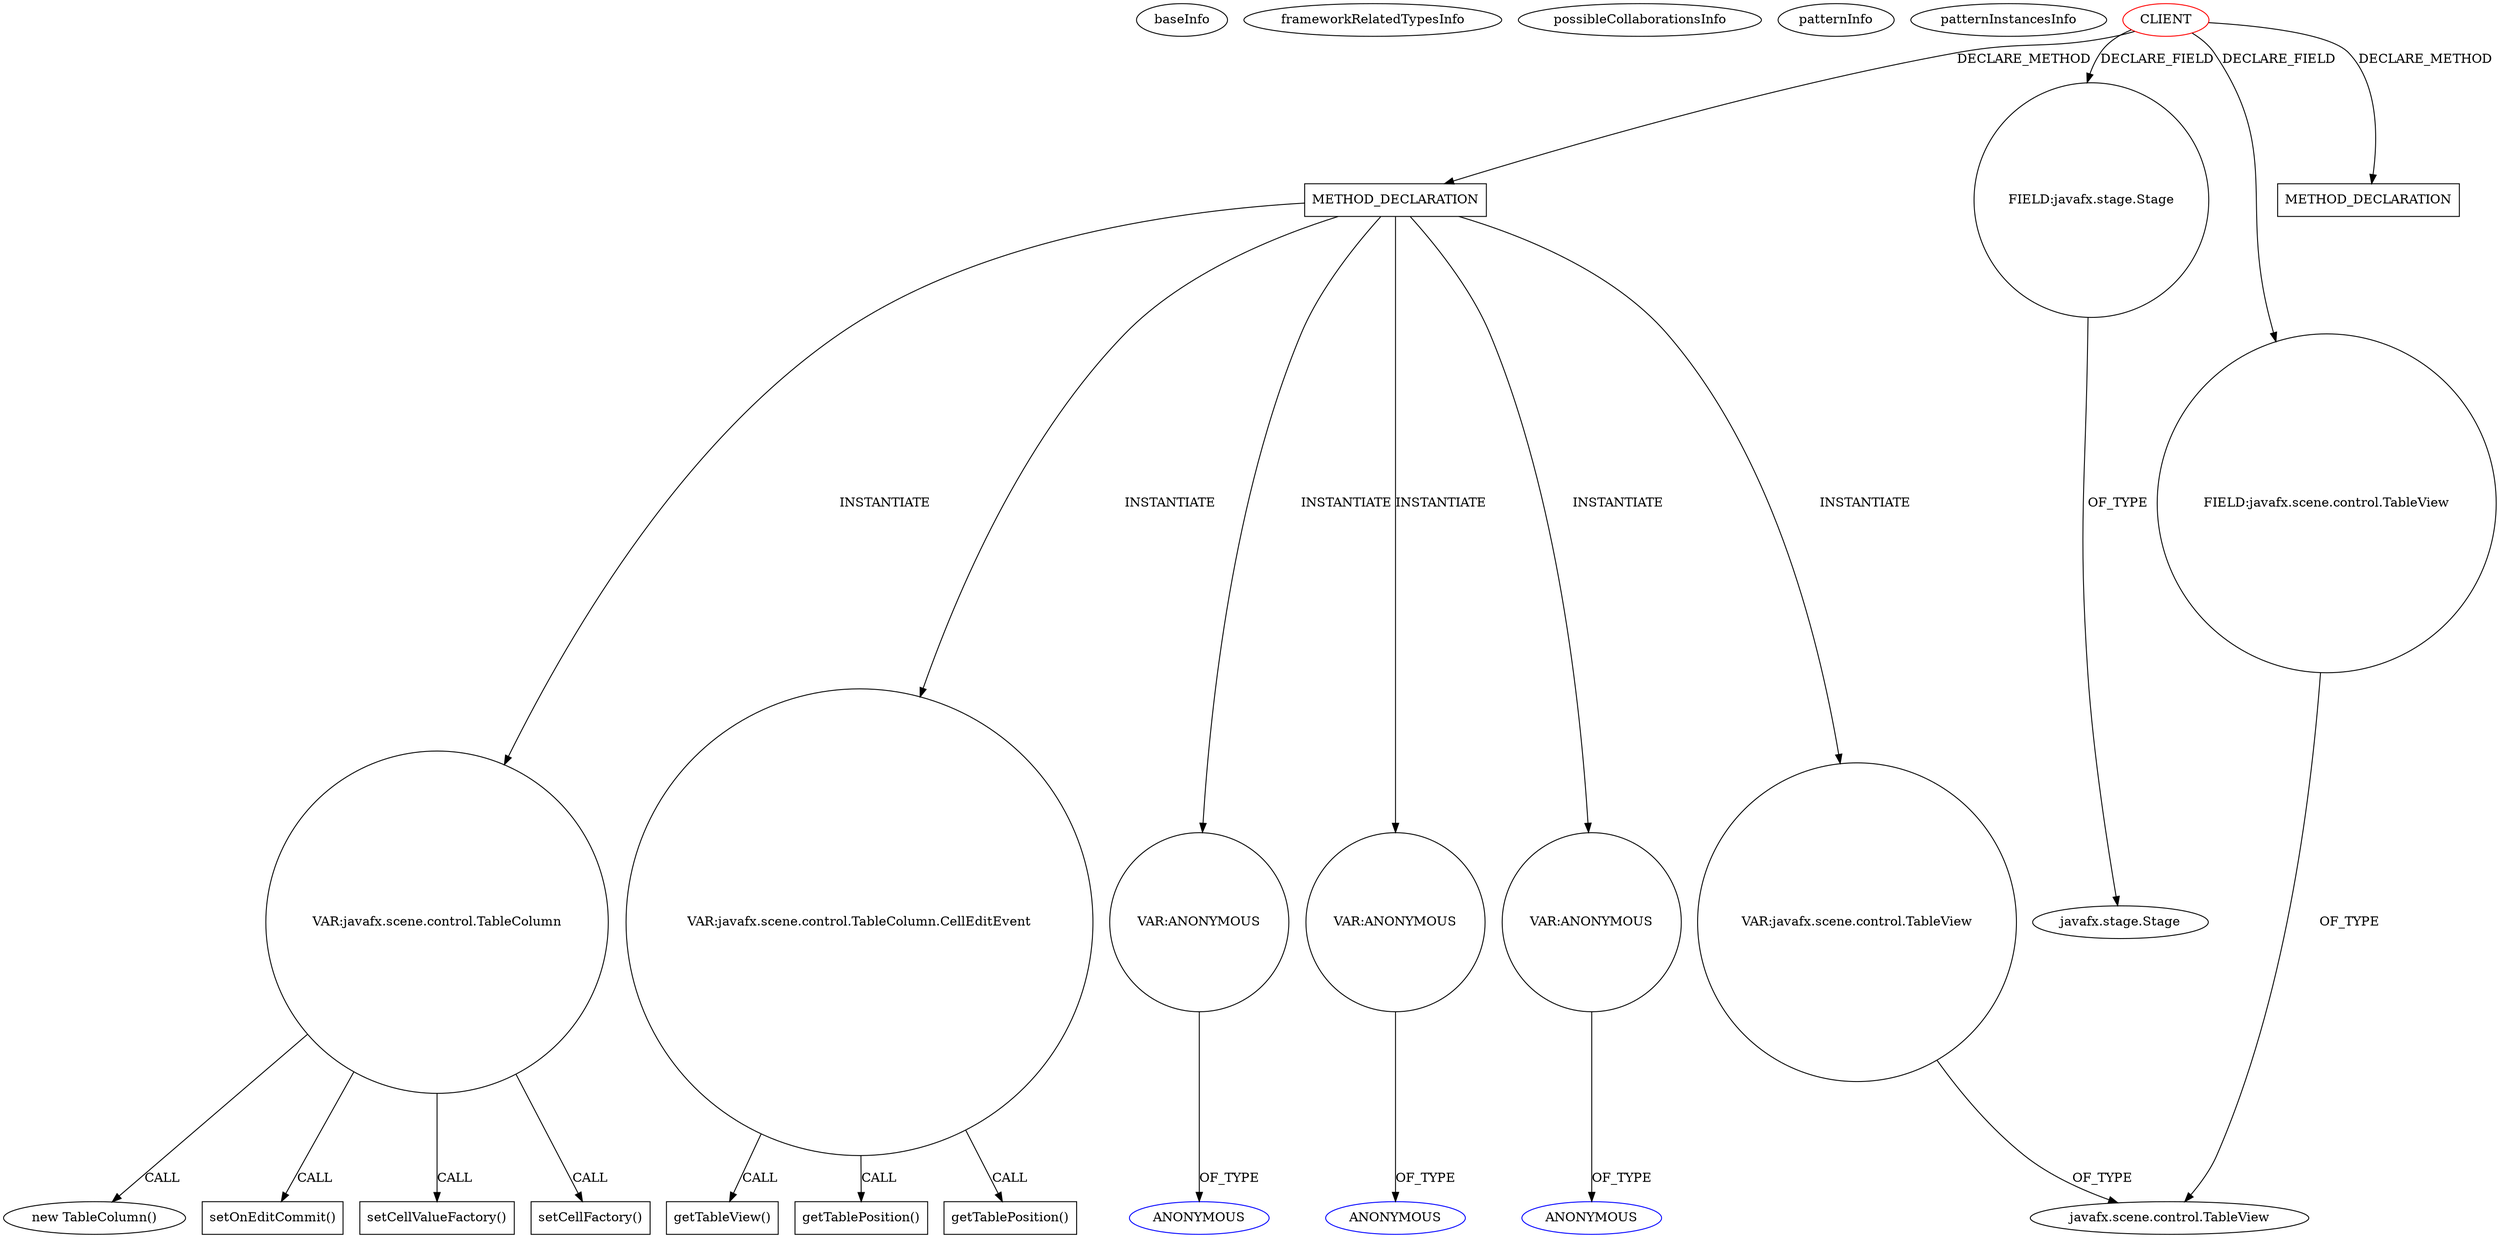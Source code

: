 digraph {
baseInfo[graphId=824,category="pattern",isAnonymous=false,possibleRelation=false]
frameworkRelatedTypesInfo[]
possibleCollaborationsInfo[]
patternInfo[frequency=2.0,patternRootClient=0]
patternInstancesInfo[0="svadlamudi-GaussJordanElimination~/svadlamudi-GaussJordanElimination/GaussJordanElimination-master/src/gauss/jordan/elimination/MatrixInterface.java~MatrixInterface~4379",1="bianconejo-CEFX~/bianconejo-CEFX/CEFX-master/src/cefx/CEPrincipalController.java~CEPrincipalController~2114"]
925[label="new TableColumn()",vertexType="CONSTRUCTOR_CALL",isFrameworkType=false]
926[label="VAR:javafx.scene.control.TableColumn",vertexType="VARIABLE_EXPRESION",isFrameworkType=false,shape=circle]
940[label="setOnEditCommit()",vertexType="INSIDE_CALL",isFrameworkType=false,shape=box]
929[label="setCellValueFactory()",vertexType="INSIDE_CALL",isFrameworkType=false,shape=box]
702[label="METHOD_DECLARATION",vertexType="CLIENT_METHOD_DECLARATION",isFrameworkType=false,shape=box]
0[label="CLIENT",vertexType="ROOT_CLIENT_CLASS_DECLARATION",isFrameworkType=false,color=red]
41[label="FIELD:javafx.stage.Stage",vertexType="FIELD_DECLARATION",isFrameworkType=false,shape=circle]
845[label="VAR:javafx.scene.control.TableColumn.CellEditEvent",vertexType="VARIABLE_EXPRESION",isFrameworkType=false,shape=circle]
983[label="getTableView()",vertexType="INSIDE_CALL",isFrameworkType=false,shape=box]
954[label="getTablePosition()",vertexType="INSIDE_CALL",isFrameworkType=false,shape=box]
852[label="getTablePosition()",vertexType="INSIDE_CALL",isFrameworkType=false,shape=box]
790[label="VAR:ANONYMOUS",vertexType="VARIABLE_EXPRESION",isFrameworkType=false,shape=circle]
758[label="VAR:ANONYMOUS",vertexType="VARIABLE_EXPRESION",isFrameworkType=false,shape=circle]
42[label="javafx.stage.Stage",vertexType="FRAMEWORK_CLASS_TYPE",isFrameworkType=false]
47[label="FIELD:javafx.scene.control.TableView",vertexType="FIELD_DECLARATION",isFrameworkType=false,shape=circle]
382[label="METHOD_DECLARATION",vertexType="CLIENT_METHOD_DECLARATION",isFrameworkType=false,shape=box]
806[label="VAR:ANONYMOUS",vertexType="VARIABLE_EXPRESION",isFrameworkType=false,shape=circle]
759[label="ANONYMOUS",vertexType="REFERENCE_ANONYMOUS_DECLARATION",isFrameworkType=false,color=blue]
791[label="ANONYMOUS",vertexType="REFERENCE_ANONYMOUS_DECLARATION",isFrameworkType=false,color=blue]
807[label="ANONYMOUS",vertexType="REFERENCE_ANONYMOUS_DECLARATION",isFrameworkType=false,color=blue]
44[label="javafx.scene.control.TableView",vertexType="FRAMEWORK_CLASS_TYPE",isFrameworkType=false]
934[label="setCellFactory()",vertexType="INSIDE_CALL",isFrameworkType=false,shape=box]
842[label="VAR:javafx.scene.control.TableView",vertexType="VARIABLE_EXPRESION",isFrameworkType=false,shape=circle]
926->925[label="CALL"]
0->47[label="DECLARE_FIELD"]
926->940[label="CALL"]
702->758[label="INSTANTIATE"]
845->852[label="CALL"]
702->842[label="INSTANTIATE"]
790->791[label="OF_TYPE"]
842->44[label="OF_TYPE"]
806->807[label="OF_TYPE"]
926->934[label="CALL"]
702->926[label="INSTANTIATE"]
926->929[label="CALL"]
41->42[label="OF_TYPE"]
702->790[label="INSTANTIATE"]
47->44[label="OF_TYPE"]
845->983[label="CALL"]
0->702[label="DECLARE_METHOD"]
758->759[label="OF_TYPE"]
702->806[label="INSTANTIATE"]
702->845[label="INSTANTIATE"]
0->41[label="DECLARE_FIELD"]
0->382[label="DECLARE_METHOD"]
845->954[label="CALL"]
}
